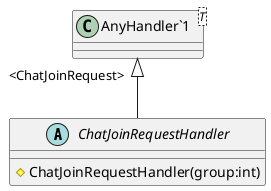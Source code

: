@startuml
abstract class ChatJoinRequestHandler {
    # ChatJoinRequestHandler(group:int)
}
class "AnyHandler`1"<T> {
}
"AnyHandler`1" "<ChatJoinRequest>" <|-- ChatJoinRequestHandler
@enduml
